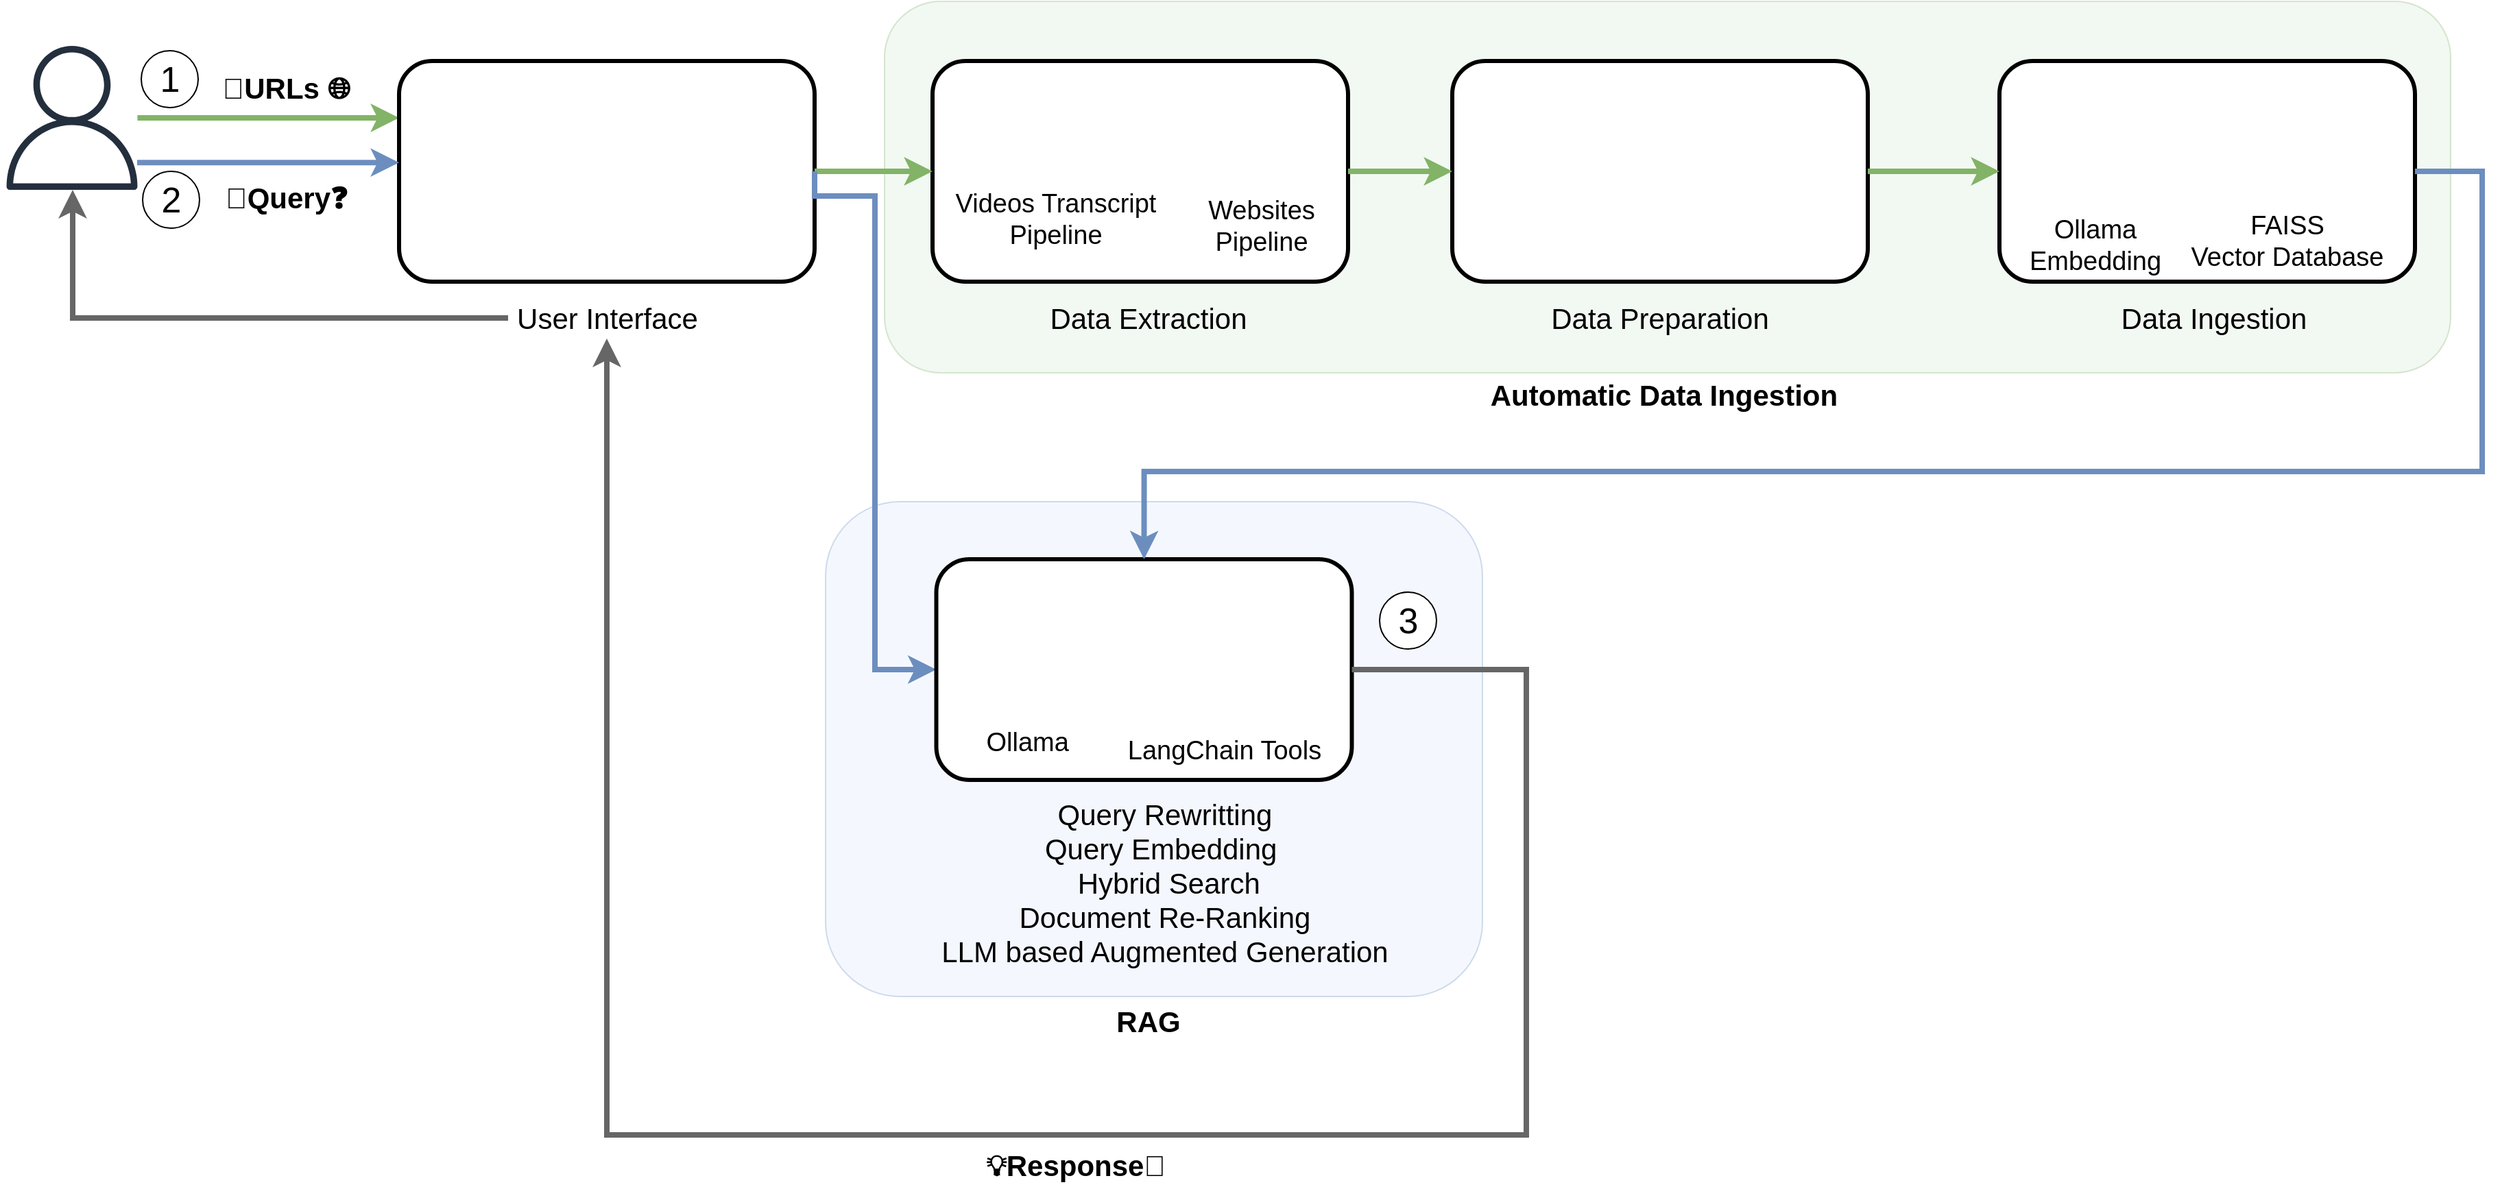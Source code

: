 <mxfile version="24.7.13">
  <diagram name="Page-1" id="KAMN_7jMrdYNV_SPk7Kj">
    <mxGraphModel dx="4857" dy="3109" grid="0" gridSize="10" guides="1" tooltips="1" connect="1" arrows="1" fold="1" page="0" pageScale="1" pageWidth="850" pageHeight="1100" math="0" shadow="0">
      <root>
        <mxCell id="0" />
        <mxCell id="1" parent="0" />
        <mxCell id="eEmMT0eTL3WfxVbmbx1k-65" value="" style="rounded=1;whiteSpace=wrap;html=1;strokeWidth=1;fillColor=#dae8fc;strokeColor=#6c8ebf;fillStyle=solid;opacity=30;" vertex="1" parent="1">
          <mxGeometry x="-46" y="-62" width="479" height="361" as="geometry" />
        </mxCell>
        <mxCell id="eEmMT0eTL3WfxVbmbx1k-45" value="" style="rounded=1;whiteSpace=wrap;html=1;strokeWidth=1;fillColor=#d5e8d4;strokeColor=#82b366;fillStyle=solid;opacity=30;" vertex="1" parent="1">
          <mxGeometry x="-3" y="-427" width="1142" height="271" as="geometry" />
        </mxCell>
        <mxCell id="eEmMT0eTL3WfxVbmbx1k-32" value="" style="rounded=1;whiteSpace=wrap;html=1;strokeWidth=3;" vertex="1" parent="1">
          <mxGeometry x="411" y="-383.49" width="303" height="161" as="geometry" />
        </mxCell>
        <mxCell id="eEmMT0eTL3WfxVbmbx1k-16" style="edgeStyle=none;curved=1;rounded=0;orthogonalLoop=1;jettySize=auto;html=1;fontSize=12;startSize=8;endSize=8;strokeWidth=4;fillColor=#d5e8d4;strokeColor=#82b366;" edge="1" parent="1" source="eEmMT0eTL3WfxVbmbx1k-14">
          <mxGeometry relative="1" as="geometry">
            <mxPoint x="-357" y="-342" as="targetPoint" />
          </mxGeometry>
        </mxCell>
        <mxCell id="eEmMT0eTL3WfxVbmbx1k-14" value="" style="sketch=0;outlineConnect=0;fontColor=#232F3E;gradientColor=none;fillColor=#232F3D;strokeColor=none;dashed=0;verticalLabelPosition=bottom;verticalAlign=top;align=center;html=1;fontSize=12;fontStyle=0;aspect=fixed;pointerEvents=1;shape=mxgraph.aws4.user;" vertex="1" parent="1">
          <mxGeometry x="-648" y="-394.5" width="105" height="105" as="geometry" />
        </mxCell>
        <mxCell id="eEmMT0eTL3WfxVbmbx1k-15" value="" style="rounded=1;whiteSpace=wrap;html=1;strokeWidth=3;" vertex="1" parent="1">
          <mxGeometry x="-357" y="-383.5" width="303" height="161" as="geometry" />
        </mxCell>
        <mxCell id="eEmMT0eTL3WfxVbmbx1k-20" value="User Interface" style="text;html=1;align=center;verticalAlign=middle;whiteSpace=wrap;rounded=0;fontSize=21;" vertex="1" parent="1">
          <mxGeometry x="-277.5" y="-211" width="144" height="30" as="geometry" />
        </mxCell>
        <mxCell id="eEmMT0eTL3WfxVbmbx1k-21" value="" style="rounded=1;whiteSpace=wrap;html=1;strokeWidth=3;" vertex="1" parent="1">
          <mxGeometry x="32" y="-383.49" width="303" height="161" as="geometry" />
        </mxCell>
        <mxCell id="eEmMT0eTL3WfxVbmbx1k-22" style="edgeStyle=none;curved=1;rounded=0;orthogonalLoop=1;jettySize=auto;html=1;fontSize=12;startSize=8;endSize=8;strokeWidth=4;entryX=0;entryY=0.5;entryDx=0;entryDy=0;exitX=1;exitY=0.5;exitDx=0;exitDy=0;fillColor=#d5e8d4;strokeColor=#82b366;" edge="1" parent="1" source="eEmMT0eTL3WfxVbmbx1k-15" target="eEmMT0eTL3WfxVbmbx1k-21">
          <mxGeometry relative="1" as="geometry">
            <mxPoint x="48" y="-404" as="sourcePoint" />
            <mxPoint x="-347" y="-293" as="targetPoint" />
          </mxGeometry>
        </mxCell>
        <mxCell id="eEmMT0eTL3WfxVbmbx1k-23" value="Automatic Data Ingestion" style="text;html=1;align=center;verticalAlign=middle;whiteSpace=wrap;rounded=0;fontSize=21;fontStyle=1" vertex="1" parent="1">
          <mxGeometry x="416.37" y="-155" width="299.25" height="30" as="geometry" />
        </mxCell>
        <mxCell id="eEmMT0eTL3WfxVbmbx1k-25" value="" style="shape=image;imageAspect=0;aspect=fixed;verticalLabelPosition=bottom;verticalAlign=top;image=https://upload.wikimedia.org/wikipedia/commons/4/4c/Logo_YouTube_%28en_PNG%29.png;" vertex="1" parent="1">
          <mxGeometry x="45" y="-372" width="167" height="94.1" as="geometry" />
        </mxCell>
        <mxCell id="eEmMT0eTL3WfxVbmbx1k-26" value="" style="shape=image;imageAspect=0;aspect=fixed;verticalLabelPosition=bottom;verticalAlign=top;image=https://freesvg.org/img/provider-internet.png;" vertex="1" parent="1">
          <mxGeometry x="240" y="-360.45" width="71" height="71" as="geometry" />
        </mxCell>
        <mxCell id="eEmMT0eTL3WfxVbmbx1k-27" value="Videos Transcript Pipeline" style="text;html=1;align=center;verticalAlign=middle;whiteSpace=wrap;rounded=0;fontSize=19;" vertex="1" parent="1">
          <mxGeometry x="47" y="-285" width="150" height="33" as="geometry" />
        </mxCell>
        <mxCell id="eEmMT0eTL3WfxVbmbx1k-28" value="Websites Pipeline" style="text;html=1;align=center;verticalAlign=middle;whiteSpace=wrap;rounded=0;fontSize=19;" vertex="1" parent="1">
          <mxGeometry x="212.5" y="-278" width="118" height="30" as="geometry" />
        </mxCell>
        <mxCell id="eEmMT0eTL3WfxVbmbx1k-29" value="" style="shape=image;verticalLabelPosition=bottom;labelBackgroundColor=default;verticalAlign=top;aspect=fixed;imageAspect=0;image=https://miro.medium.com/v2/resize:fit:622/1*MVJZLfszGGNiJ-UFK4U31A.png;" vertex="1" parent="1">
          <mxGeometry x="452" y="-366.59" width="221" height="127.2" as="geometry" />
        </mxCell>
        <mxCell id="eEmMT0eTL3WfxVbmbx1k-30" value="" style="shape=image;verticalLabelPosition=bottom;labelBackgroundColor=default;verticalAlign=top;aspect=fixed;imageAspect=0;image=https://upload.wikimedia.org/wikipedia/commons/thumb/c/c3/Python-logo-notext.svg/1200px-Python-logo-notext.svg.png;" vertex="1" parent="1">
          <mxGeometry x="47" y="-370" width="40.08" height="44" as="geometry" />
        </mxCell>
        <mxCell id="eEmMT0eTL3WfxVbmbx1k-31" value="Data Extraction" style="text;html=1;align=center;verticalAlign=middle;whiteSpace=wrap;rounded=0;fontSize=21;" vertex="1" parent="1">
          <mxGeometry x="65" y="-211" width="249" height="30" as="geometry" />
        </mxCell>
        <mxCell id="eEmMT0eTL3WfxVbmbx1k-33" style="edgeStyle=none;curved=1;rounded=0;orthogonalLoop=1;jettySize=auto;html=1;fontSize=12;startSize=8;endSize=8;strokeWidth=4;exitX=1;exitY=0.5;exitDx=0;exitDy=0;fillColor=#d5e8d4;strokeColor=#82b366;" edge="1" parent="1" source="eEmMT0eTL3WfxVbmbx1k-21" target="eEmMT0eTL3WfxVbmbx1k-32">
          <mxGeometry relative="1" as="geometry">
            <mxPoint x="-44" y="-293" as="sourcePoint" />
            <mxPoint x="42" y="-293" as="targetPoint" />
          </mxGeometry>
        </mxCell>
        <mxCell id="eEmMT0eTL3WfxVbmbx1k-34" value="Data Preparation" style="text;html=1;align=center;verticalAlign=middle;whiteSpace=wrap;rounded=0;fontSize=21;" vertex="1" parent="1">
          <mxGeometry x="438" y="-211" width="249" height="30" as="geometry" />
        </mxCell>
        <mxCell id="eEmMT0eTL3WfxVbmbx1k-35" value="" style="rounded=1;whiteSpace=wrap;html=1;strokeWidth=3;" vertex="1" parent="1">
          <mxGeometry x="810" y="-383.49" width="303" height="161" as="geometry" />
        </mxCell>
        <mxCell id="eEmMT0eTL3WfxVbmbx1k-36" style="edgeStyle=none;curved=1;rounded=0;orthogonalLoop=1;jettySize=auto;html=1;fontSize=12;startSize=8;endSize=8;strokeWidth=4;exitX=1;exitY=0.5;exitDx=0;exitDy=0;entryX=0;entryY=0.5;entryDx=0;entryDy=0;fillColor=#d5e8d4;strokeColor=#82b366;" edge="1" parent="1" source="eEmMT0eTL3WfxVbmbx1k-32" target="eEmMT0eTL3WfxVbmbx1k-35">
          <mxGeometry relative="1" as="geometry">
            <mxPoint x="345" y="-293" as="sourcePoint" />
            <mxPoint x="421" y="-293" as="targetPoint" />
          </mxGeometry>
        </mxCell>
        <mxCell id="eEmMT0eTL3WfxVbmbx1k-38" value="🎥URLs&amp;nbsp;🌐" style="text;html=1;align=center;verticalAlign=middle;whiteSpace=wrap;rounded=0;fontSize=21;fontStyle=1" vertex="1" parent="1">
          <mxGeometry x="-511" y="-378.95" width="144" height="30" as="geometry" />
        </mxCell>
        <mxCell id="eEmMT0eTL3WfxVbmbx1k-39" value="Data Ingestion" style="text;html=1;align=center;verticalAlign=middle;whiteSpace=wrap;rounded=0;fontSize=21;" vertex="1" parent="1">
          <mxGeometry x="842" y="-211" width="249" height="30" as="geometry" />
        </mxCell>
        <mxCell id="eEmMT0eTL3WfxVbmbx1k-40" value="" style="shape=image;verticalLabelPosition=bottom;labelBackgroundColor=default;verticalAlign=top;aspect=fixed;imageAspect=0;image=https://ollama.com/public/assets/c889cc0d-cb83-4c46-a98e-0d0e273151b9/42f6b28d-9117-48cd-ac0d-44baaf5c178e.png;" vertex="1" parent="1">
          <mxGeometry x="826" y="-376" width="107" height="107" as="geometry" />
        </mxCell>
        <mxCell id="eEmMT0eTL3WfxVbmbx1k-41" value="Ollama Embedding" style="text;html=1;align=center;verticalAlign=middle;whiteSpace=wrap;rounded=0;fontSize=19;" vertex="1" parent="1">
          <mxGeometry x="804.5" y="-266" width="150" height="33" as="geometry" />
        </mxCell>
        <mxCell id="eEmMT0eTL3WfxVbmbx1k-43" value="" style="shape=image;verticalLabelPosition=bottom;labelBackgroundColor=default;verticalAlign=top;aspect=fixed;imageAspect=0;image=https://upload.wikimedia.org/wikipedia/commons/a/ab/Meta-Logo.png;" vertex="1" parent="1">
          <mxGeometry x="937" y="-360.45" width="157" height="88.31" as="geometry" />
        </mxCell>
        <mxCell id="eEmMT0eTL3WfxVbmbx1k-44" value="FAISS&lt;div&gt;Vector Database&lt;/div&gt;" style="text;html=1;align=center;verticalAlign=middle;whiteSpace=wrap;rounded=0;fontSize=19;" vertex="1" parent="1">
          <mxGeometry x="945" y="-269" width="150" height="33" as="geometry" />
        </mxCell>
        <mxCell id="eEmMT0eTL3WfxVbmbx1k-46" value="" style="shape=image;verticalLabelPosition=bottom;labelBackgroundColor=default;verticalAlign=top;aspect=fixed;imageAspect=0;image=https://upload.wikimedia.org/wikipedia/commons/thumb/c/c3/Python-logo-notext.svg/1200px-Python-logo-notext.svg.png;" vertex="1" parent="1">
          <mxGeometry x="421" y="-376" width="40.08" height="44" as="geometry" />
        </mxCell>
        <mxCell id="eEmMT0eTL3WfxVbmbx1k-47" value="" style="shape=image;verticalLabelPosition=bottom;labelBackgroundColor=default;verticalAlign=top;aspect=fixed;imageAspect=0;image=https://upload.wikimedia.org/wikipedia/commons/thumb/c/c3/Python-logo-notext.svg/1200px-Python-logo-notext.svg.png;" vertex="1" parent="1">
          <mxGeometry x="1061" y="-376" width="40.08" height="44" as="geometry" />
        </mxCell>
        <mxCell id="eEmMT0eTL3WfxVbmbx1k-49" style="edgeStyle=none;curved=1;rounded=0;orthogonalLoop=1;jettySize=auto;html=1;fontSize=12;startSize=8;endSize=8;strokeWidth=4;fillColor=#dae8fc;strokeColor=#6c8ebf;" edge="1" parent="1">
          <mxGeometry relative="1" as="geometry">
            <mxPoint x="-548" y="-309.43" as="sourcePoint" />
            <mxPoint x="-357" y="-309.43" as="targetPoint" />
          </mxGeometry>
        </mxCell>
        <mxCell id="eEmMT0eTL3WfxVbmbx1k-50" value="🤔Query❓" style="text;html=1;align=center;verticalAlign=middle;whiteSpace=wrap;rounded=0;fontSize=21;fontStyle=1" vertex="1" parent="1">
          <mxGeometry x="-511" y="-299.0" width="144" height="30" as="geometry" />
        </mxCell>
        <mxCell id="eEmMT0eTL3WfxVbmbx1k-51" style="edgeStyle=orthogonalEdgeStyle;rounded=0;orthogonalLoop=1;jettySize=auto;html=1;fontSize=12;startSize=8;endSize=8;strokeWidth=4;fillColor=#dae8fc;strokeColor=#6c8ebf;exitX=1;exitY=0.5;exitDx=0;exitDy=0;entryX=0;entryY=0.5;entryDx=0;entryDy=0;" edge="1" parent="1" source="eEmMT0eTL3WfxVbmbx1k-15" target="eEmMT0eTL3WfxVbmbx1k-54">
          <mxGeometry relative="1" as="geometry">
            <mxPoint x="-553" y="-80.0" as="sourcePoint" />
            <mxPoint x="-342" y="318" as="targetPoint" />
            <Array as="points">
              <mxPoint x="-54" y="-285" />
              <mxPoint x="-10" y="-285" />
              <mxPoint x="-10" y="60" />
            </Array>
          </mxGeometry>
        </mxCell>
        <mxCell id="eEmMT0eTL3WfxVbmbx1k-54" value="" style="rounded=1;whiteSpace=wrap;html=1;strokeWidth=3;" vertex="1" parent="1">
          <mxGeometry x="34.75" y="-20" width="303" height="161" as="geometry" />
        </mxCell>
        <mxCell id="eEmMT0eTL3WfxVbmbx1k-55" value="" style="shape=image;verticalLabelPosition=bottom;labelBackgroundColor=default;verticalAlign=top;aspect=fixed;imageAspect=0;image=https://ollama.com/public/assets/c889cc0d-cb83-4c46-a98e-0d0e273151b9/42f6b28d-9117-48cd-ac0d-44baaf5c178e.png;" vertex="1" parent="1">
          <mxGeometry x="50.75" y="-12.51" width="107" height="107" as="geometry" />
        </mxCell>
        <mxCell id="eEmMT0eTL3WfxVbmbx1k-56" value="Ollama&amp;nbsp;" style="text;html=1;align=center;verticalAlign=middle;whiteSpace=wrap;rounded=0;fontSize=19;" vertex="1" parent="1">
          <mxGeometry x="29.25" y="97.49" width="150" height="33" as="geometry" />
        </mxCell>
        <mxCell id="eEmMT0eTL3WfxVbmbx1k-58" value="LangChain Tools" style="text;html=1;align=center;verticalAlign=middle;whiteSpace=wrap;rounded=0;fontSize=19;" vertex="1" parent="1">
          <mxGeometry x="169.75" y="103.49" width="150" height="33" as="geometry" />
        </mxCell>
        <mxCell id="eEmMT0eTL3WfxVbmbx1k-59" value="" style="shape=image;verticalLabelPosition=bottom;labelBackgroundColor=default;verticalAlign=top;aspect=fixed;imageAspect=0;image=https://upload.wikimedia.org/wikipedia/commons/thumb/c/c3/Python-logo-notext.svg/1200px-Python-logo-notext.svg.png;" vertex="1" parent="1">
          <mxGeometry x="285.75" y="-12.51" width="40.08" height="44" as="geometry" />
        </mxCell>
        <mxCell id="eEmMT0eTL3WfxVbmbx1k-60" value="" style="shape=image;verticalLabelPosition=bottom;labelBackgroundColor=default;verticalAlign=top;aspect=fixed;imageAspect=0;image=https://miro.medium.com/v2/resize:fit:622/1*MVJZLfszGGNiJ-UFK4U31A.png;" vertex="1" parent="1">
          <mxGeometry x="167.38" y="9" width="158.45" height="91.2" as="geometry" />
        </mxCell>
        <mxCell id="eEmMT0eTL3WfxVbmbx1k-61" value="Query Rewritting&lt;br&gt;Query Embedding&amp;nbsp;&lt;div&gt;&amp;nbsp;Hybrid Search&lt;/div&gt;&lt;div&gt;Document Re-Ranking&lt;/div&gt;&lt;div&gt;LLM based Augmented Generation&lt;/div&gt;" style="text;html=1;align=center;verticalAlign=middle;whiteSpace=wrap;rounded=0;fontSize=21;" vertex="1" parent="1">
          <mxGeometry x="-93" y="119" width="589" height="194" as="geometry" />
        </mxCell>
        <mxCell id="eEmMT0eTL3WfxVbmbx1k-62" style="edgeStyle=orthogonalEdgeStyle;rounded=0;orthogonalLoop=1;jettySize=auto;html=1;fontSize=12;startSize=8;endSize=8;strokeWidth=4;fillColor=#dae8fc;strokeColor=#6c8ebf;exitX=1;exitY=0.5;exitDx=0;exitDy=0;entryX=0.5;entryY=0;entryDx=0;entryDy=0;" edge="1" parent="1" source="eEmMT0eTL3WfxVbmbx1k-35" target="eEmMT0eTL3WfxVbmbx1k-54">
          <mxGeometry relative="1" as="geometry">
            <mxPoint x="-44" y="-293" as="sourcePoint" />
            <mxPoint x="45" y="71" as="targetPoint" />
            <Array as="points">
              <mxPoint x="1162" y="-303" />
              <mxPoint x="1162" y="-84" />
              <mxPoint x="186" y="-84" />
            </Array>
          </mxGeometry>
        </mxCell>
        <mxCell id="eEmMT0eTL3WfxVbmbx1k-66" value="RAG" style="text;html=1;align=center;verticalAlign=middle;whiteSpace=wrap;rounded=0;fontSize=21;fontStyle=1" vertex="1" parent="1">
          <mxGeometry x="39.87" y="302" width="299.25" height="30" as="geometry" />
        </mxCell>
        <mxCell id="eEmMT0eTL3WfxVbmbx1k-67" style="edgeStyle=orthogonalEdgeStyle;rounded=0;orthogonalLoop=1;jettySize=auto;html=1;fontSize=12;startSize=8;endSize=8;strokeWidth=4;fillColor=#f5f5f5;strokeColor=#666666;exitX=1;exitY=0.5;exitDx=0;exitDy=0;entryX=0.5;entryY=1;entryDx=0;entryDy=0;" edge="1" parent="1" source="eEmMT0eTL3WfxVbmbx1k-54" target="eEmMT0eTL3WfxVbmbx1k-20">
          <mxGeometry relative="1" as="geometry">
            <mxPoint x="-44" y="-293" as="sourcePoint" />
            <mxPoint x="45" y="71" as="targetPoint" />
            <Array as="points">
              <mxPoint x="465" y="61" />
              <mxPoint x="465" y="400" />
              <mxPoint x="-205" y="400" />
            </Array>
          </mxGeometry>
        </mxCell>
        <mxCell id="eEmMT0eTL3WfxVbmbx1k-68" value="💡Response💬&amp;nbsp;" style="text;html=1;align=center;verticalAlign=middle;whiteSpace=wrap;rounded=0;fontSize=21;fontStyle=1" vertex="1" parent="1">
          <mxGeometry x="45" y="407" width="189" height="30" as="geometry" />
        </mxCell>
        <mxCell id="eEmMT0eTL3WfxVbmbx1k-69" value="1" style="ellipse;whiteSpace=wrap;html=1;aspect=fixed;fontSize=26;align=center;" vertex="1" parent="1">
          <mxGeometry x="-545" y="-391" width="41.5" height="41.5" as="geometry" />
        </mxCell>
        <mxCell id="eEmMT0eTL3WfxVbmbx1k-70" value="2" style="ellipse;whiteSpace=wrap;html=1;aspect=fixed;fontSize=26;align=center;" vertex="1" parent="1">
          <mxGeometry x="-544" y="-303" width="41.5" height="41.5" as="geometry" />
        </mxCell>
        <mxCell id="eEmMT0eTL3WfxVbmbx1k-71" value="3" style="ellipse;whiteSpace=wrap;html=1;aspect=fixed;fontSize=26;align=center;" vertex="1" parent="1">
          <mxGeometry x="358" y="4" width="41.5" height="41.5" as="geometry" />
        </mxCell>
        <mxCell id="eEmMT0eTL3WfxVbmbx1k-72" style="edgeStyle=orthogonalEdgeStyle;rounded=0;orthogonalLoop=1;jettySize=auto;html=1;fontSize=12;startSize=8;endSize=8;strokeWidth=4;fillColor=#f5f5f5;strokeColor=#666666;exitX=0;exitY=0.5;exitDx=0;exitDy=0;" edge="1" parent="1" source="eEmMT0eTL3WfxVbmbx1k-20" target="eEmMT0eTL3WfxVbmbx1k-14">
          <mxGeometry relative="1" as="geometry">
            <mxPoint x="-417" y="-93" as="sourcePoint" />
            <mxPoint x="-625" y="-208" as="targetPoint" />
            <Array as="points">
              <mxPoint x="-595" y="-196" />
            </Array>
          </mxGeometry>
        </mxCell>
        <mxCell id="eEmMT0eTL3WfxVbmbx1k-74" value="" style="shape=image;verticalLabelPosition=bottom;labelBackgroundColor=default;verticalAlign=top;aspect=fixed;imageAspect=0;image=https://github.com/gradio-app/gradio/raw/main/readme_files/gradio.svg;" vertex="1" parent="1">
          <mxGeometry x="-348.88" y="-355.45" width="282.75" height="98.49" as="geometry" />
        </mxCell>
      </root>
    </mxGraphModel>
  </diagram>
</mxfile>
